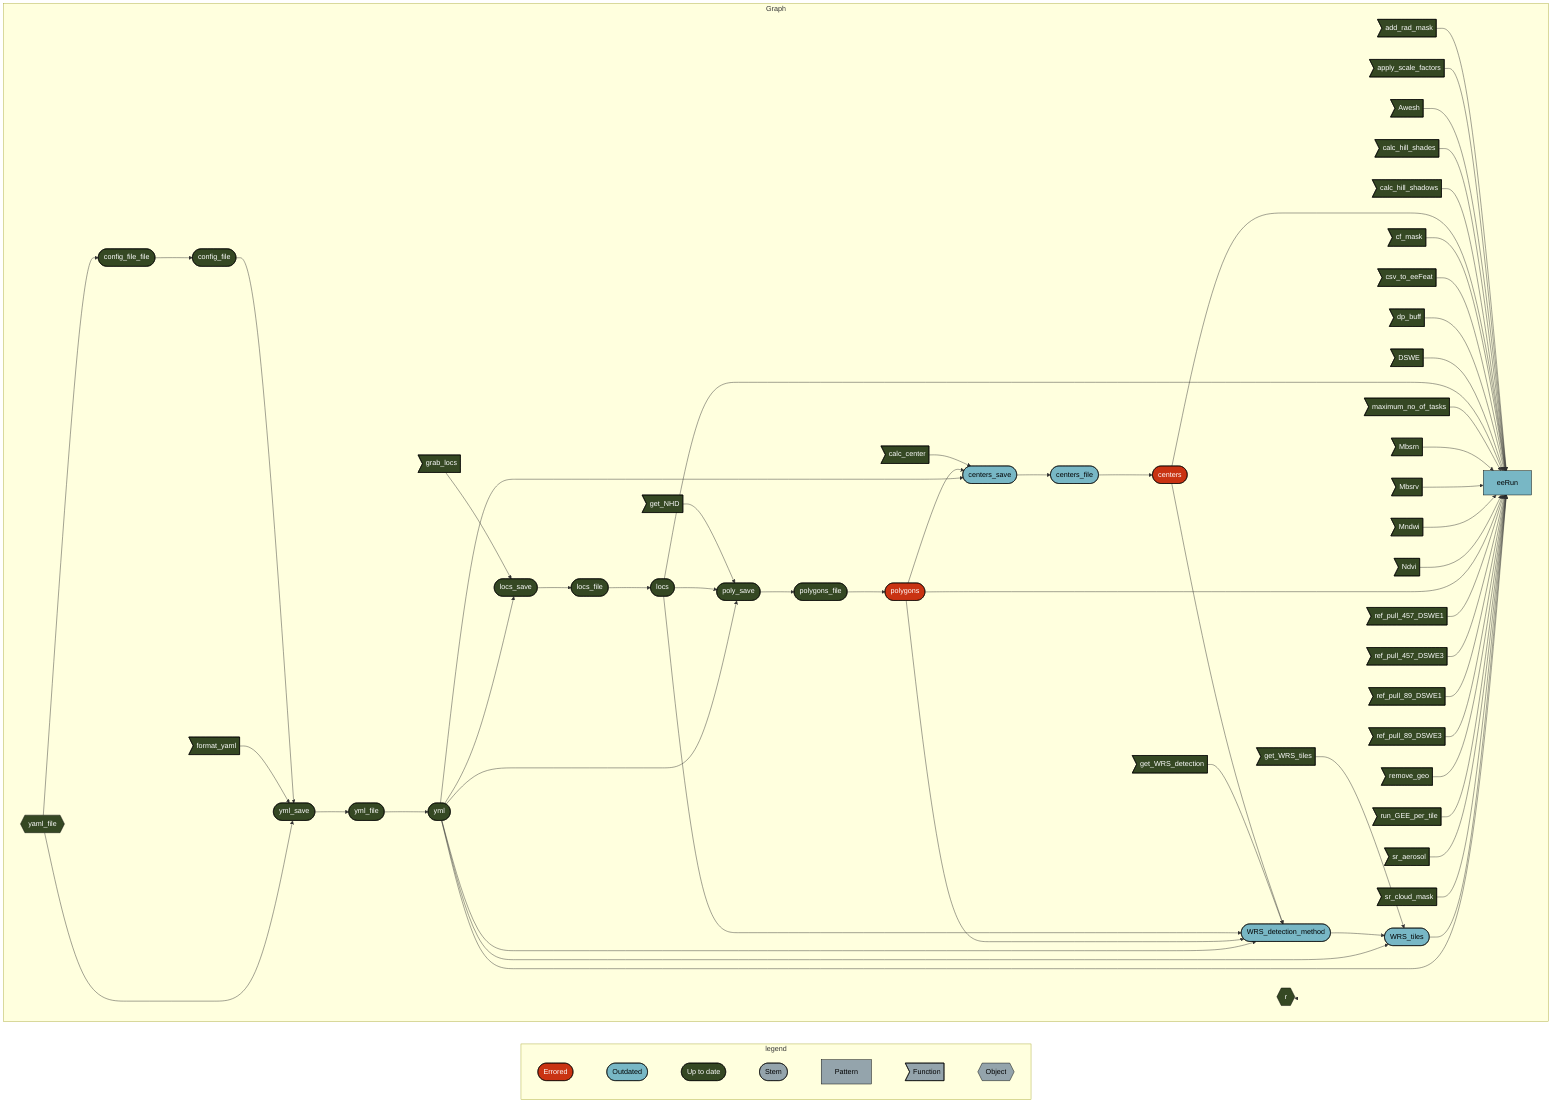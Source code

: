 graph LR
  subgraph legend
    direction LR
    x4b0c520b8bc07c5b([""Errored""]):::errored --- x0a52b03877696646([""Outdated""]):::outdated
    x0a52b03877696646([""Outdated""]):::outdated --- x7420bd9270f8d27d([""Up to date""]):::uptodate
    x7420bd9270f8d27d([""Up to date""]):::uptodate --- xbf4603d6c2c2ad6b([""Stem""]):::none
    xbf4603d6c2c2ad6b([""Stem""]):::none --- x70a5fa6bea6f298d[""Pattern""]:::none
    x70a5fa6bea6f298d[""Pattern""]:::none --- xf0bce276fe2b9d3e>""Function""]:::none
    xf0bce276fe2b9d3e>""Function""]:::none --- x5bffbffeae195fc9{{""Object""}}:::none
  end
  subgraph Graph
    direction LR
    x605b4f9b832b19d2(["centers_save"]):::outdated --> x1a2814bddf8b0ca2(["centers_file"]):::outdated
    x51af7669bdf85791(["locs_file"]):::uptodate --> xa291310e0d62e3f7(["locs"]):::uptodate
    x285b101427facd08(["polygons_file"]):::uptodate --> x5ea9cbb4b07e9251(["polygons"]):::errored
    x0203b2860c3a0af2(["locs_save"]):::uptodate --> x51af7669bdf85791(["locs_file"]):::uptodate
    x52cb5a650cec9219(["yml_file"]):::uptodate --> x829f5fc8921a2660(["yml"]):::uptodate
    xe8fa7c4f9a8a2d3a>"get_WRS_tiles"]:::uptodate --> x46a3c0d9300ba963(["WRS_tiles"]):::outdated
    x8c38e86e5ebe9f32(["WRS_detection_method"]):::outdated --> x46a3c0d9300ba963(["WRS_tiles"]):::outdated
    x829f5fc8921a2660(["yml"]):::uptodate --> x46a3c0d9300ba963(["WRS_tiles"]):::outdated
    xa863d4c29c1b310b(["config_file"]):::uptodate --> x1ac2bc53b9a050e3(["yml_save"]):::uptodate
    x92238c3a17dd0683>"format_yaml"]:::uptodate --> x1ac2bc53b9a050e3(["yml_save"]):::uptodate
    xa1154296ccea3e6f{{"yaml_file"}}:::uptodate --> x1ac2bc53b9a050e3(["yml_save"]):::uptodate
    x68e82685dca54ef1(["config_file_file"]):::uptodate --> xa863d4c29c1b310b(["config_file"]):::uptodate
    xcb51eb47b492db34(["centers"]):::errored --> x8c38e86e5ebe9f32(["WRS_detection_method"]):::outdated
    x5b70acc65bd86324>"get_WRS_detection"]:::uptodate --> x8c38e86e5ebe9f32(["WRS_detection_method"]):::outdated
    xa291310e0d62e3f7(["locs"]):::uptodate --> x8c38e86e5ebe9f32(["WRS_detection_method"]):::outdated
    x5ea9cbb4b07e9251(["polygons"]):::errored --> x8c38e86e5ebe9f32(["WRS_detection_method"]):::outdated
    x829f5fc8921a2660(["yml"]):::uptodate --> x8c38e86e5ebe9f32(["WRS_detection_method"]):::outdated
    x5ef815c8fa47ac54>"add_rad_mask"]:::uptodate --> x6a338d38f417c99a["eeRun"]:::outdated
    x84453913f719915e>"apply_scale_factors"]:::uptodate --> x6a338d38f417c99a["eeRun"]:::outdated
    x59edb8b02daa6d5a>"Awesh"]:::uptodate --> x6a338d38f417c99a["eeRun"]:::outdated
    x0f8de60eae52d53b>"calc_hill_shades"]:::uptodate --> x6a338d38f417c99a["eeRun"]:::outdated
    xc9dce0355f53dda3>"calc_hill_shadows"]:::uptodate --> x6a338d38f417c99a["eeRun"]:::outdated
    xcb51eb47b492db34(["centers"]):::errored --> x6a338d38f417c99a["eeRun"]:::outdated
    x04e4ba55fa00a818>"cf_mask"]:::uptodate --> x6a338d38f417c99a["eeRun"]:::outdated
    xb44107ce7321b92b>"csv_to_eeFeat"]:::uptodate --> x6a338d38f417c99a["eeRun"]:::outdated
    x925b016f6a3174cc>"dp_buff"]:::uptodate --> x6a338d38f417c99a["eeRun"]:::outdated
    xb6d4851cfb2fcb3f>"DSWE"]:::uptodate --> x6a338d38f417c99a["eeRun"]:::outdated
    xa291310e0d62e3f7(["locs"]):::uptodate --> x6a338d38f417c99a["eeRun"]:::outdated
    xa1b00a6a24feae90>"maximum_no_of_tasks"]:::uptodate --> x6a338d38f417c99a["eeRun"]:::outdated
    x5876938c74db089c>"Mbsrn"]:::uptodate --> x6a338d38f417c99a["eeRun"]:::outdated
    x7a0f4c3c9754d81a>"Mbsrv"]:::uptodate --> x6a338d38f417c99a["eeRun"]:::outdated
    x26a43ebf63ea10b1>"Mndwi"]:::uptodate --> x6a338d38f417c99a["eeRun"]:::outdated
    x0fc44cc4a8c12d0e>"Ndvi"]:::uptodate --> x6a338d38f417c99a["eeRun"]:::outdated
    x5ea9cbb4b07e9251(["polygons"]):::errored --> x6a338d38f417c99a["eeRun"]:::outdated
    x21da50555a8db890>"ref_pull_457_DSWE1"]:::uptodate --> x6a338d38f417c99a["eeRun"]:::outdated
    xf518ecaed310b138>"ref_pull_457_DSWE3"]:::uptodate --> x6a338d38f417c99a["eeRun"]:::outdated
    xa673315c51d8344b>"ref_pull_89_DSWE1"]:::uptodate --> x6a338d38f417c99a["eeRun"]:::outdated
    x6379cb992a359e9c>"ref_pull_89_DSWE3"]:::uptodate --> x6a338d38f417c99a["eeRun"]:::outdated
    xe2b9413061edfe7e>"remove_geo"]:::uptodate --> x6a338d38f417c99a["eeRun"]:::outdated
    x0a305bda65b2a6ae>"run_GEE_per_tile"]:::uptodate --> x6a338d38f417c99a["eeRun"]:::outdated
    x703be9645c628f4d>"sr_aerosol"]:::uptodate --> x6a338d38f417c99a["eeRun"]:::outdated
    xde04bbe2fe2a1e81>"sr_cloud_mask"]:::uptodate --> x6a338d38f417c99a["eeRun"]:::outdated
    x46a3c0d9300ba963(["WRS_tiles"]):::outdated --> x6a338d38f417c99a["eeRun"]:::outdated
    x829f5fc8921a2660(["yml"]):::uptodate --> x6a338d38f417c99a["eeRun"]:::outdated
    xe518f438f1fb3cdb>"grab_locs"]:::uptodate --> x0203b2860c3a0af2(["locs_save"]):::uptodate
    x829f5fc8921a2660(["yml"]):::uptodate --> x0203b2860c3a0af2(["locs_save"]):::uptodate
    x53c3808453145df9>"calc_center"]:::uptodate --> x605b4f9b832b19d2(["centers_save"]):::outdated
    x5ea9cbb4b07e9251(["polygons"]):::errored --> x605b4f9b832b19d2(["centers_save"]):::outdated
    x829f5fc8921a2660(["yml"]):::uptodate --> x605b4f9b832b19d2(["centers_save"]):::outdated
    x97fa2a63e2e6eff1(["poly_save"]):::uptodate --> x285b101427facd08(["polygons_file"]):::uptodate
    x1ac2bc53b9a050e3(["yml_save"]):::uptodate --> x52cb5a650cec9219(["yml_file"]):::uptodate
    xbb1588c48bcf8257>"get_NHD"]:::uptodate --> x97fa2a63e2e6eff1(["poly_save"]):::uptodate
    xa291310e0d62e3f7(["locs"]):::uptodate --> x97fa2a63e2e6eff1(["poly_save"]):::uptodate
    x829f5fc8921a2660(["yml"]):::uptodate --> x97fa2a63e2e6eff1(["poly_save"]):::uptodate
    xa1154296ccea3e6f{{"yaml_file"}}:::uptodate --> x68e82685dca54ef1(["config_file_file"]):::uptodate
    x1a2814bddf8b0ca2(["centers_file"]):::outdated --> xcb51eb47b492db34(["centers"]):::errored
    x41ccf6529b0966b6{{"r"}}:::uptodate --> x41ccf6529b0966b6{{"r"}}:::uptodate
  end
  classDef errored stroke:#000000,color:#ffffff,fill:#C93312;
  classDef outdated stroke:#000000,color:#000000,fill:#78B7C5;
  classDef uptodate stroke:#000000,color:#ffffff,fill:#354823;
  classDef none stroke:#000000,color:#000000,fill:#94a4ac;
  linkStyle 0 stroke-width:0px;
  linkStyle 1 stroke-width:0px;
  linkStyle 2 stroke-width:0px;
  linkStyle 3 stroke-width:0px;
  linkStyle 4 stroke-width:0px;
  linkStyle 5 stroke-width:0px;
  linkStyle 62 stroke-width:0px;